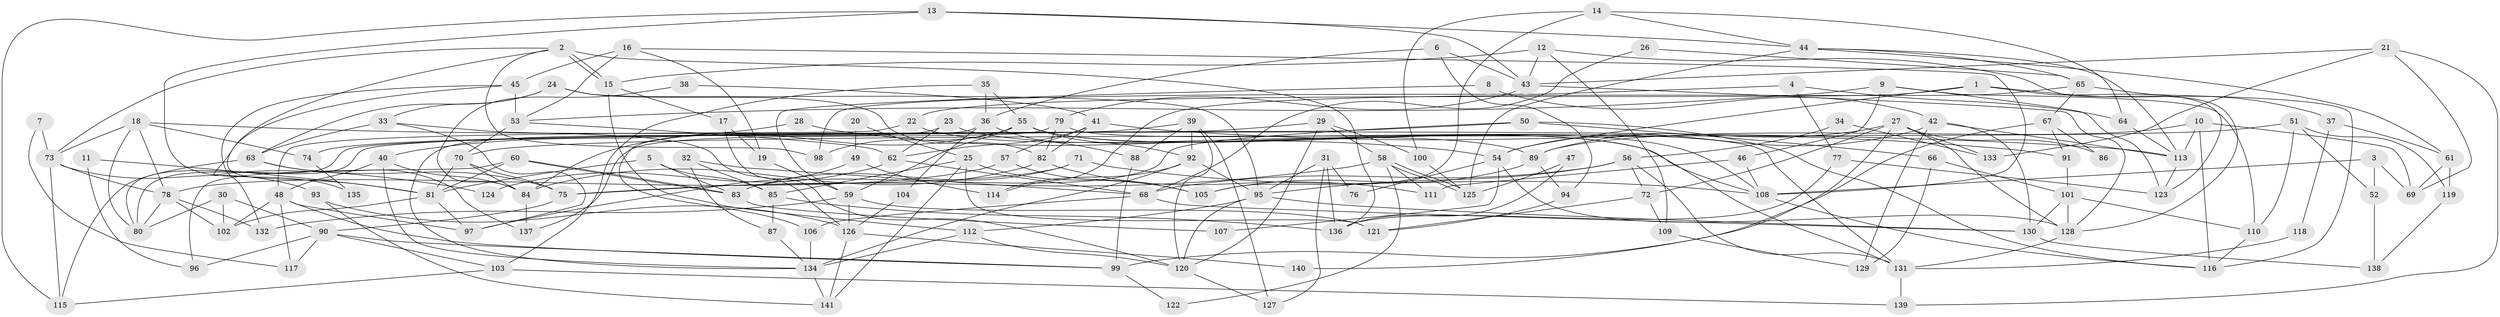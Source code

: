 // coarse degree distribution, {8: 0.08602150537634409, 7: 0.12903225806451613, 4: 0.15053763440860216, 5: 0.13978494623655913, 6: 0.10752688172043011, 3: 0.1827956989247312, 2: 0.16129032258064516, 9: 0.021505376344086023, 10: 0.021505376344086023}
// Generated by graph-tools (version 1.1) at 2025/23/03/03/25 07:23:55]
// undirected, 141 vertices, 282 edges
graph export_dot {
graph [start="1"]
  node [color=gray90,style=filled];
  1;
  2;
  3;
  4;
  5;
  6;
  7;
  8;
  9;
  10;
  11;
  12;
  13;
  14;
  15;
  16;
  17;
  18;
  19;
  20;
  21;
  22;
  23;
  24;
  25;
  26;
  27;
  28;
  29;
  30;
  31;
  32;
  33;
  34;
  35;
  36;
  37;
  38;
  39;
  40;
  41;
  42;
  43;
  44;
  45;
  46;
  47;
  48;
  49;
  50;
  51;
  52;
  53;
  54;
  55;
  56;
  57;
  58;
  59;
  60;
  61;
  62;
  63;
  64;
  65;
  66;
  67;
  68;
  69;
  70;
  71;
  72;
  73;
  74;
  75;
  76;
  77;
  78;
  79;
  80;
  81;
  82;
  83;
  84;
  85;
  86;
  87;
  88;
  89;
  90;
  91;
  92;
  93;
  94;
  95;
  96;
  97;
  98;
  99;
  100;
  101;
  102;
  103;
  104;
  105;
  106;
  107;
  108;
  109;
  110;
  111;
  112;
  113;
  114;
  115;
  116;
  117;
  118;
  119;
  120;
  121;
  122;
  123;
  124;
  125;
  126;
  127;
  128;
  129;
  130;
  131;
  132;
  133;
  134;
  135;
  136;
  137;
  138;
  139;
  140;
  141;
  1 -- 54;
  1 -- 123;
  1 -- 22;
  1 -- 37;
  2 -- 73;
  2 -- 15;
  2 -- 15;
  2 -- 98;
  2 -- 124;
  2 -- 136;
  3 -- 69;
  3 -- 108;
  3 -- 52;
  4 -- 98;
  4 -- 64;
  4 -- 77;
  5 -- 81;
  5 -- 85;
  5 -- 83;
  6 -- 43;
  6 -- 94;
  6 -- 36;
  7 -- 73;
  7 -- 117;
  8 -- 59;
  8 -- 42;
  9 -- 53;
  9 -- 110;
  9 -- 46;
  9 -- 123;
  10 -- 89;
  10 -- 113;
  10 -- 69;
  10 -- 116;
  11 -- 96;
  11 -- 81;
  12 -- 15;
  12 -- 43;
  12 -- 109;
  12 -- 128;
  13 -- 43;
  13 -- 115;
  13 -- 44;
  13 -- 135;
  14 -- 44;
  14 -- 105;
  14 -- 64;
  14 -- 100;
  15 -- 112;
  15 -- 17;
  16 -- 45;
  16 -- 108;
  16 -- 19;
  16 -- 53;
  17 -- 120;
  17 -- 19;
  18 -- 80;
  18 -- 73;
  18 -- 74;
  18 -- 78;
  18 -- 113;
  19 -- 59;
  20 -- 49;
  20 -- 25;
  21 -- 139;
  21 -- 43;
  21 -- 69;
  21 -- 133;
  22 -- 48;
  22 -- 89;
  23 -- 134;
  23 -- 108;
  23 -- 62;
  24 -- 33;
  24 -- 95;
  24 -- 63;
  24 -- 82;
  25 -- 85;
  25 -- 141;
  25 -- 105;
  25 -- 121;
  26 -- 68;
  26 -- 65;
  27 -- 128;
  27 -- 89;
  27 -- 72;
  27 -- 86;
  27 -- 133;
  27 -- 140;
  28 -- 40;
  28 -- 54;
  29 -- 80;
  29 -- 58;
  29 -- 100;
  29 -- 120;
  30 -- 102;
  30 -- 90;
  30 -- 80;
  31 -- 136;
  31 -- 127;
  31 -- 76;
  31 -- 95;
  32 -- 68;
  32 -- 87;
  32 -- 85;
  33 -- 126;
  33 -- 63;
  33 -- 97;
  34 -- 133;
  34 -- 56;
  35 -- 55;
  35 -- 36;
  35 -- 103;
  36 -- 88;
  36 -- 104;
  36 -- 106;
  37 -- 61;
  37 -- 118;
  38 -- 84;
  38 -- 41;
  39 -- 120;
  39 -- 92;
  39 -- 74;
  39 -- 88;
  39 -- 127;
  40 -- 134;
  40 -- 84;
  40 -- 48;
  41 -- 82;
  41 -- 62;
  41 -- 57;
  41 -- 91;
  42 -- 113;
  42 -- 130;
  42 -- 54;
  42 -- 129;
  43 -- 128;
  43 -- 79;
  44 -- 125;
  44 -- 61;
  44 -- 65;
  44 -- 113;
  45 -- 132;
  45 -- 53;
  45 -- 81;
  46 -- 108;
  46 -- 111;
  47 -- 125;
  47 -- 136;
  48 -- 97;
  48 -- 99;
  48 -- 102;
  48 -- 117;
  49 -- 97;
  49 -- 114;
  50 -- 66;
  50 -- 83;
  50 -- 80;
  50 -- 116;
  51 -- 110;
  51 -- 70;
  51 -- 52;
  51 -- 119;
  52 -- 138;
  53 -- 62;
  53 -- 70;
  54 -- 128;
  54 -- 76;
  54 -- 107;
  55 -- 108;
  55 -- 131;
  55 -- 59;
  55 -- 84;
  55 -- 92;
  55 -- 98;
  56 -- 95;
  56 -- 72;
  56 -- 68;
  56 -- 131;
  57 -- 78;
  57 -- 105;
  58 -- 125;
  58 -- 125;
  58 -- 111;
  58 -- 75;
  58 -- 122;
  59 -- 121;
  59 -- 126;
  59 -- 132;
  60 -- 81;
  60 -- 83;
  60 -- 83;
  60 -- 96;
  61 -- 69;
  61 -- 119;
  62 -- 68;
  62 -- 124;
  63 -- 75;
  63 -- 115;
  63 -- 137;
  64 -- 113;
  65 -- 116;
  65 -- 67;
  65 -- 114;
  66 -- 101;
  66 -- 129;
  67 -- 91;
  67 -- 86;
  67 -- 99;
  68 -- 130;
  68 -- 106;
  70 -- 81;
  70 -- 75;
  70 -- 84;
  71 -- 75;
  71 -- 83;
  71 -- 108;
  72 -- 121;
  72 -- 109;
  73 -- 78;
  73 -- 115;
  73 -- 93;
  74 -- 135;
  75 -- 90;
  77 -- 123;
  77 -- 136;
  78 -- 80;
  78 -- 102;
  78 -- 132;
  79 -- 137;
  79 -- 82;
  79 -- 131;
  81 -- 102;
  81 -- 97;
  82 -- 84;
  82 -- 111;
  83 -- 107;
  84 -- 137;
  85 -- 136;
  85 -- 87;
  87 -- 134;
  88 -- 99;
  89 -- 105;
  89 -- 94;
  90 -- 99;
  90 -- 96;
  90 -- 103;
  90 -- 117;
  91 -- 101;
  92 -- 95;
  92 -- 114;
  92 -- 134;
  93 -- 141;
  93 -- 126;
  94 -- 121;
  95 -- 120;
  95 -- 112;
  95 -- 130;
  99 -- 122;
  100 -- 125;
  101 -- 130;
  101 -- 128;
  101 -- 110;
  103 -- 115;
  103 -- 139;
  104 -- 126;
  106 -- 134;
  108 -- 116;
  109 -- 129;
  110 -- 116;
  112 -- 134;
  112 -- 120;
  113 -- 123;
  118 -- 131;
  119 -- 138;
  120 -- 127;
  126 -- 140;
  126 -- 141;
  128 -- 131;
  130 -- 138;
  131 -- 139;
  134 -- 141;
}
